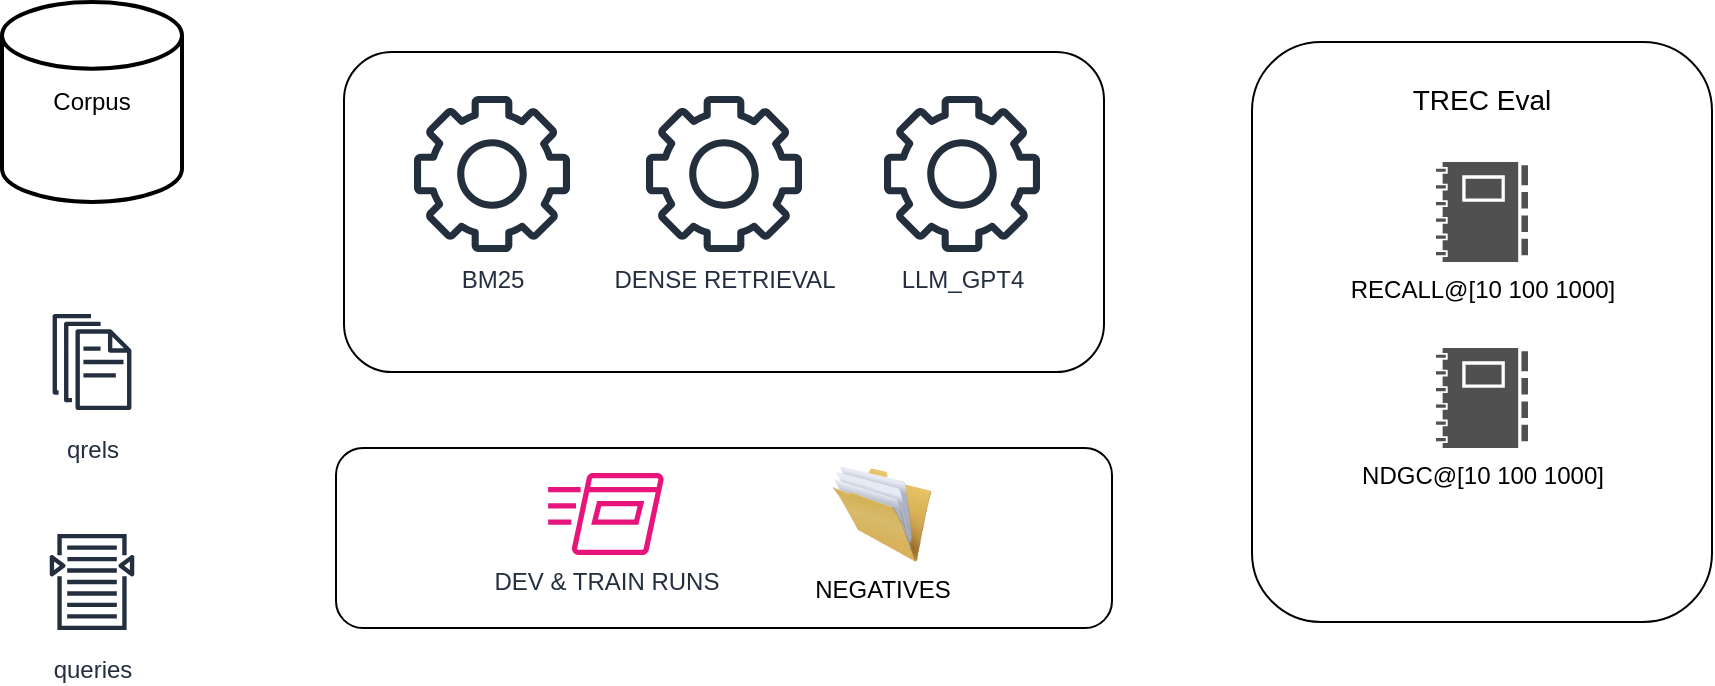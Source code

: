 <mxfile version="24.2.1" type="github">
  <diagram name="Page-1" id="DP_hX9ZNUNGpx8QDvyG6">
    <mxGraphModel dx="1050" dy="564" grid="1" gridSize="10" guides="1" tooltips="1" connect="1" arrows="1" fold="1" page="1" pageScale="1" pageWidth="850" pageHeight="1100" math="0" shadow="0">
      <root>
        <mxCell id="0" />
        <mxCell id="1" parent="0" />
        <mxCell id="SlIUQuKyh698OSaFGU5G-1" value="Corpus" style="strokeWidth=2;html=1;shape=mxgraph.flowchart.database;whiteSpace=wrap;" vertex="1" parent="1">
          <mxGeometry x="215" y="130" width="90" height="100" as="geometry" />
        </mxCell>
        <mxCell id="SlIUQuKyh698OSaFGU5G-3" value="queries" style="sketch=0;outlineConnect=0;fontColor=#232F3E;gradientColor=none;strokeColor=#232F3E;fillColor=#ffffff;dashed=0;verticalLabelPosition=bottom;verticalAlign=top;align=center;html=1;fontSize=12;fontStyle=0;aspect=fixed;shape=mxgraph.aws4.resourceIcon;resIcon=mxgraph.aws4.search_documents;" vertex="1" parent="1">
          <mxGeometry x="230" y="390" width="60" height="60" as="geometry" />
        </mxCell>
        <mxCell id="SlIUQuKyh698OSaFGU5G-4" value="qrels" style="sketch=0;outlineConnect=0;fontColor=#232F3E;gradientColor=none;strokeColor=#232F3E;fillColor=#ffffff;dashed=0;verticalLabelPosition=bottom;verticalAlign=top;align=center;html=1;fontSize=12;fontStyle=0;aspect=fixed;shape=mxgraph.aws4.resourceIcon;resIcon=mxgraph.aws4.documents;" vertex="1" parent="1">
          <mxGeometry x="230" y="280" width="60" height="60" as="geometry" />
        </mxCell>
        <mxCell id="SlIUQuKyh698OSaFGU5G-5" value="" style="rounded=1;whiteSpace=wrap;html=1;" vertex="1" parent="1">
          <mxGeometry x="386" y="155" width="380" height="160" as="geometry" />
        </mxCell>
        <mxCell id="SlIUQuKyh698OSaFGU5G-7" value="BM25" style="sketch=0;outlineConnect=0;fontColor=#232F3E;gradientColor=none;fillColor=#232F3D;strokeColor=none;dashed=0;verticalLabelPosition=bottom;verticalAlign=top;align=center;html=1;fontSize=12;fontStyle=0;aspect=fixed;pointerEvents=1;shape=mxgraph.aws4.gear;" vertex="1" parent="1">
          <mxGeometry x="421" y="177" width="78" height="78" as="geometry" />
        </mxCell>
        <mxCell id="SlIUQuKyh698OSaFGU5G-8" value="DENSE RETRIEVAL" style="sketch=0;outlineConnect=0;fontColor=#232F3E;gradientColor=none;fillColor=#232F3D;strokeColor=none;dashed=0;verticalLabelPosition=bottom;verticalAlign=top;align=center;html=1;fontSize=12;fontStyle=0;aspect=fixed;pointerEvents=1;shape=mxgraph.aws4.gear;" vertex="1" parent="1">
          <mxGeometry x="537" y="177" width="78" height="78" as="geometry" />
        </mxCell>
        <mxCell id="SlIUQuKyh698OSaFGU5G-9" value="LLM_GPT4" style="sketch=0;outlineConnect=0;fontColor=#232F3E;gradientColor=none;fillColor=#232F3D;strokeColor=none;dashed=0;verticalLabelPosition=bottom;verticalAlign=top;align=center;html=1;fontSize=12;fontStyle=0;aspect=fixed;pointerEvents=1;shape=mxgraph.aws4.gear;" vertex="1" parent="1">
          <mxGeometry x="656" y="177" width="78" height="78" as="geometry" />
        </mxCell>
        <mxCell id="SlIUQuKyh698OSaFGU5G-10" value="" style="rounded=1;whiteSpace=wrap;html=1;" vertex="1" parent="1">
          <mxGeometry x="382" y="353" width="388" height="90" as="geometry" />
        </mxCell>
        <mxCell id="SlIUQuKyh698OSaFGU5G-11" value="DEV &amp;amp; TRAIN RUNS" style="sketch=0;outlineConnect=0;fontColor=#232F3E;gradientColor=none;fillColor=#E7157B;strokeColor=none;dashed=0;verticalLabelPosition=bottom;verticalAlign=top;align=center;html=1;fontSize=12;fontStyle=0;aspect=fixed;pointerEvents=1;shape=mxgraph.aws4.run_command;" vertex="1" parent="1">
          <mxGeometry x="488" y="365.55" width="58" height="40.9" as="geometry" />
        </mxCell>
        <mxCell id="SlIUQuKyh698OSaFGU5G-12" value="NEGATIVES" style="image;html=1;image=img/lib/clip_art/general/Full_Folder_128x128.png" vertex="1" parent="1">
          <mxGeometry x="630" y="362" width="50" height="48" as="geometry" />
        </mxCell>
        <mxCell id="SlIUQuKyh698OSaFGU5G-13" value="&lt;font style=&quot;font-size: 14px;&quot;&gt;TREC Eval&lt;/font&gt;&lt;div&gt;&lt;font style=&quot;font-size: 14px;&quot;&gt;&lt;br&gt;&lt;/font&gt;&lt;/div&gt;&lt;div&gt;&lt;font style=&quot;font-size: 14px;&quot;&gt;&lt;br&gt;&lt;/font&gt;&lt;/div&gt;&lt;div&gt;&lt;font style=&quot;font-size: 14px;&quot;&gt;&lt;br&gt;&lt;/font&gt;&lt;/div&gt;&lt;div&gt;&lt;font style=&quot;font-size: 14px;&quot;&gt;&lt;br&gt;&lt;/font&gt;&lt;/div&gt;&lt;div&gt;&lt;font style=&quot;font-size: 14px;&quot;&gt;&lt;br&gt;&lt;/font&gt;&lt;/div&gt;&lt;div&gt;&lt;font style=&quot;font-size: 14px;&quot;&gt;&lt;br&gt;&lt;/font&gt;&lt;/div&gt;&lt;div&gt;&lt;font style=&quot;font-size: 14px;&quot;&gt;&lt;br&gt;&lt;/font&gt;&lt;/div&gt;&lt;div&gt;&lt;font style=&quot;font-size: 14px;&quot;&gt;&lt;br&gt;&lt;/font&gt;&lt;/div&gt;&lt;div&gt;&lt;font style=&quot;font-size: 14px;&quot;&gt;&lt;br&gt;&lt;/font&gt;&lt;/div&gt;&lt;div&gt;&lt;font style=&quot;font-size: 14px;&quot;&gt;&lt;br&gt;&lt;/font&gt;&lt;/div&gt;&lt;div&gt;&lt;font style=&quot;font-size: 14px;&quot;&gt;&lt;br&gt;&lt;/font&gt;&lt;/div&gt;&lt;div&gt;&lt;font style=&quot;font-size: 14px;&quot;&gt;&lt;br&gt;&lt;/font&gt;&lt;/div&gt;&lt;div&gt;&lt;font style=&quot;font-size: 14px;&quot;&gt;&lt;br&gt;&lt;/font&gt;&lt;/div&gt;&lt;div&gt;&lt;br&gt;&lt;/div&gt;" style="rounded=1;whiteSpace=wrap;html=1;" vertex="1" parent="1">
          <mxGeometry x="840" y="150" width="230" height="290" as="geometry" />
        </mxCell>
        <mxCell id="SlIUQuKyh698OSaFGU5G-16" value="RECALL@[10 100 1000&lt;span style=&quot;background-color: initial;&quot;&gt;]&lt;/span&gt;" style="sketch=0;pointerEvents=1;shadow=0;dashed=0;html=1;strokeColor=none;labelPosition=center;verticalLabelPosition=bottom;verticalAlign=top;align=center;fillColor=#505050;shape=mxgraph.mscae.intune.reports" vertex="1" parent="1">
          <mxGeometry x="932" y="210" width="46" height="50" as="geometry" />
        </mxCell>
        <mxCell id="SlIUQuKyh698OSaFGU5G-17" value="NDGC@[10 100 1000]" style="sketch=0;pointerEvents=1;shadow=0;dashed=0;html=1;strokeColor=none;labelPosition=center;verticalLabelPosition=bottom;verticalAlign=top;align=center;fillColor=#505050;shape=mxgraph.mscae.intune.reports" vertex="1" parent="1">
          <mxGeometry x="932" y="303" width="46" height="50" as="geometry" />
        </mxCell>
      </root>
    </mxGraphModel>
  </diagram>
</mxfile>
